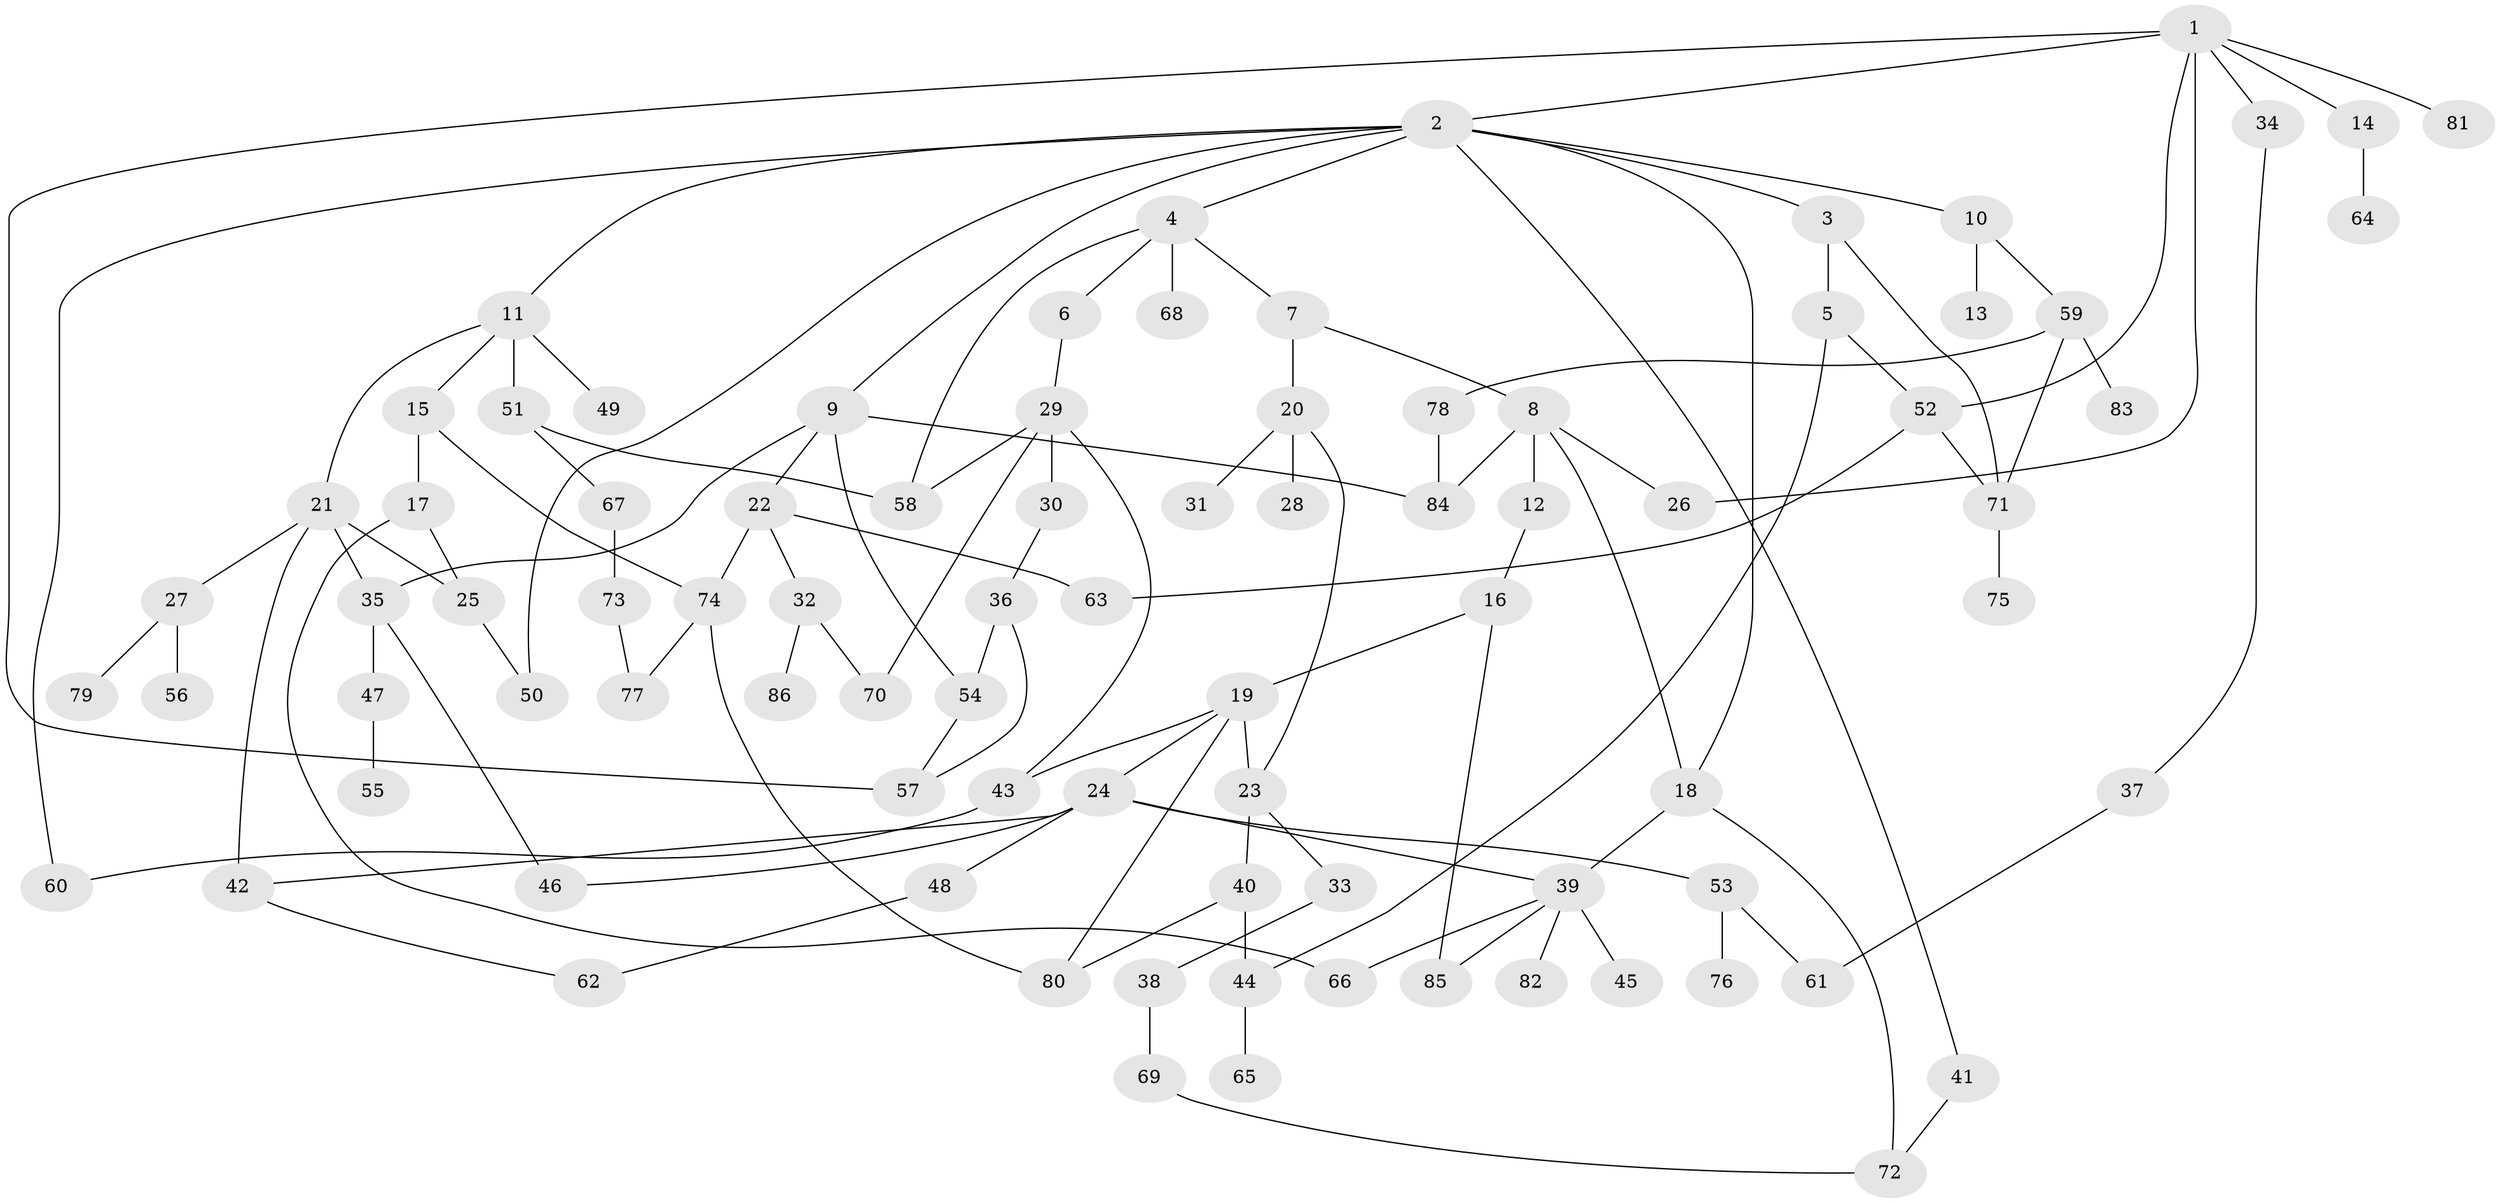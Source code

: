 // coarse degree distribution, {9: 0.017241379310344827, 13: 0.017241379310344827, 3: 0.2413793103448276, 4: 0.10344827586206896, 2: 0.29310344827586204, 6: 0.1206896551724138, 5: 0.017241379310344827, 1: 0.1896551724137931}
// Generated by graph-tools (version 1.1) at 2025/51/02/27/25 19:51:38]
// undirected, 86 vertices, 119 edges
graph export_dot {
graph [start="1"]
  node [color=gray90,style=filled];
  1;
  2;
  3;
  4;
  5;
  6;
  7;
  8;
  9;
  10;
  11;
  12;
  13;
  14;
  15;
  16;
  17;
  18;
  19;
  20;
  21;
  22;
  23;
  24;
  25;
  26;
  27;
  28;
  29;
  30;
  31;
  32;
  33;
  34;
  35;
  36;
  37;
  38;
  39;
  40;
  41;
  42;
  43;
  44;
  45;
  46;
  47;
  48;
  49;
  50;
  51;
  52;
  53;
  54;
  55;
  56;
  57;
  58;
  59;
  60;
  61;
  62;
  63;
  64;
  65;
  66;
  67;
  68;
  69;
  70;
  71;
  72;
  73;
  74;
  75;
  76;
  77;
  78;
  79;
  80;
  81;
  82;
  83;
  84;
  85;
  86;
  1 -- 2;
  1 -- 14;
  1 -- 26;
  1 -- 34;
  1 -- 52;
  1 -- 81;
  1 -- 57;
  2 -- 3;
  2 -- 4;
  2 -- 9;
  2 -- 10;
  2 -- 11;
  2 -- 41;
  2 -- 18;
  2 -- 50;
  2 -- 60;
  3 -- 5;
  3 -- 71;
  4 -- 6;
  4 -- 7;
  4 -- 68;
  4 -- 58;
  5 -- 44;
  5 -- 52;
  6 -- 29;
  7 -- 8;
  7 -- 20;
  8 -- 12;
  8 -- 18;
  8 -- 84;
  8 -- 26;
  9 -- 22;
  9 -- 35;
  9 -- 84;
  9 -- 54;
  10 -- 13;
  10 -- 59;
  11 -- 15;
  11 -- 21;
  11 -- 49;
  11 -- 51;
  12 -- 16;
  14 -- 64;
  15 -- 17;
  15 -- 74;
  16 -- 19;
  16 -- 85;
  17 -- 25;
  17 -- 66;
  18 -- 72;
  18 -- 39;
  19 -- 23;
  19 -- 24;
  19 -- 43;
  19 -- 80;
  20 -- 28;
  20 -- 31;
  20 -- 23;
  21 -- 27;
  21 -- 25;
  21 -- 35;
  21 -- 42;
  22 -- 32;
  22 -- 63;
  22 -- 74;
  23 -- 33;
  23 -- 40;
  24 -- 39;
  24 -- 42;
  24 -- 48;
  24 -- 53;
  24 -- 46;
  25 -- 50;
  27 -- 56;
  27 -- 79;
  29 -- 30;
  29 -- 58;
  29 -- 70;
  29 -- 43;
  30 -- 36;
  32 -- 86;
  32 -- 70;
  33 -- 38;
  34 -- 37;
  35 -- 46;
  35 -- 47;
  36 -- 54;
  36 -- 57;
  37 -- 61;
  38 -- 69;
  39 -- 45;
  39 -- 82;
  39 -- 85;
  39 -- 66;
  40 -- 44;
  40 -- 80;
  41 -- 72;
  42 -- 62;
  43 -- 60;
  44 -- 65;
  47 -- 55;
  48 -- 62;
  51 -- 67;
  51 -- 58;
  52 -- 63;
  52 -- 71;
  53 -- 76;
  53 -- 61;
  54 -- 57;
  59 -- 78;
  59 -- 83;
  59 -- 71;
  67 -- 73;
  69 -- 72;
  71 -- 75;
  73 -- 77;
  74 -- 80;
  74 -- 77;
  78 -- 84;
}
